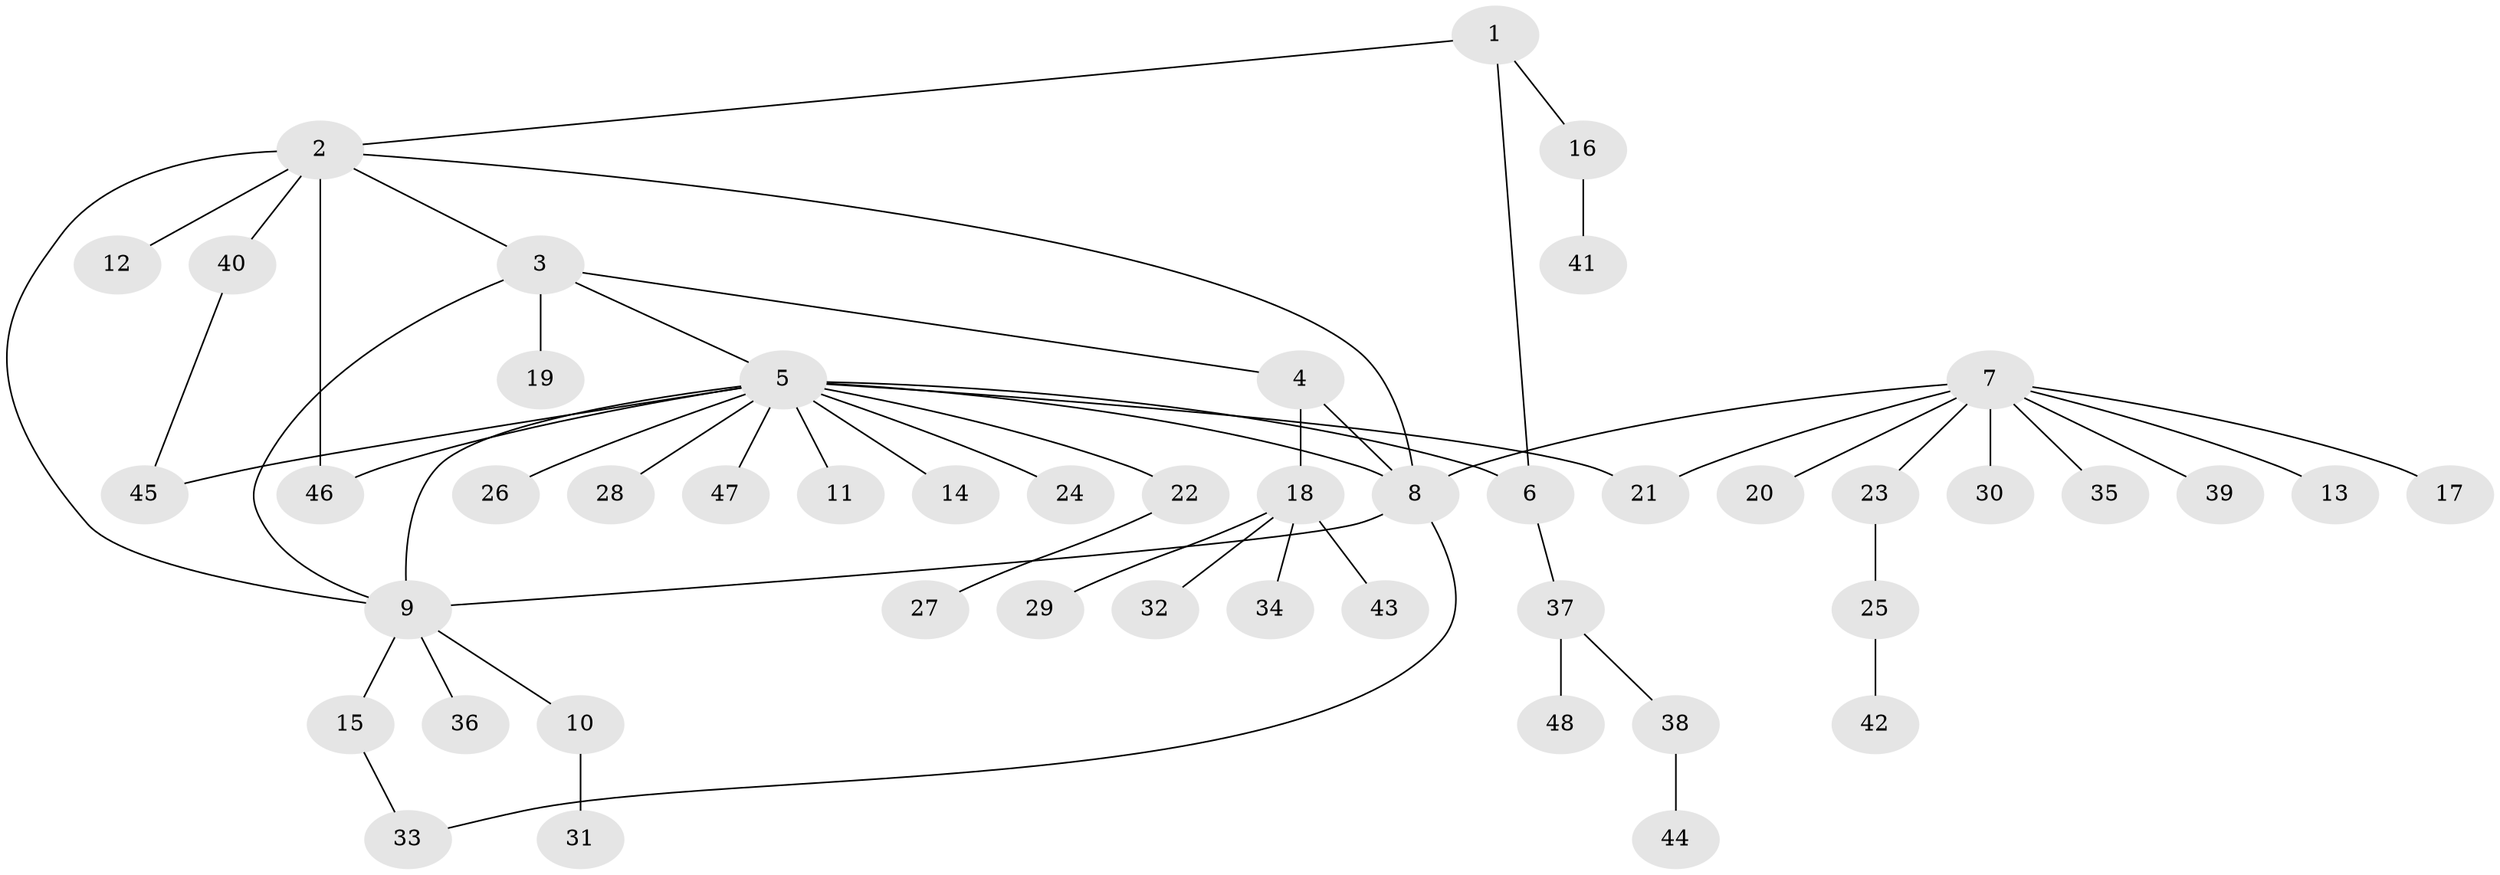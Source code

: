 // Generated by graph-tools (version 1.1) at 2025/55/03/09/25 04:55:03]
// undirected, 48 vertices, 57 edges
graph export_dot {
graph [start="1"]
  node [color=gray90,style=filled];
  1;
  2;
  3;
  4;
  5;
  6;
  7;
  8;
  9;
  10;
  11;
  12;
  13;
  14;
  15;
  16;
  17;
  18;
  19;
  20;
  21;
  22;
  23;
  24;
  25;
  26;
  27;
  28;
  29;
  30;
  31;
  32;
  33;
  34;
  35;
  36;
  37;
  38;
  39;
  40;
  41;
  42;
  43;
  44;
  45;
  46;
  47;
  48;
  1 -- 2;
  1 -- 6;
  1 -- 16;
  2 -- 3;
  2 -- 8;
  2 -- 9;
  2 -- 12;
  2 -- 40;
  2 -- 46;
  3 -- 4;
  3 -- 5;
  3 -- 9;
  3 -- 19;
  4 -- 8;
  4 -- 18;
  5 -- 6;
  5 -- 8;
  5 -- 9;
  5 -- 11;
  5 -- 14;
  5 -- 21;
  5 -- 22;
  5 -- 24;
  5 -- 26;
  5 -- 28;
  5 -- 45;
  5 -- 46;
  5 -- 47;
  6 -- 37;
  7 -- 8;
  7 -- 13;
  7 -- 17;
  7 -- 20;
  7 -- 21;
  7 -- 23;
  7 -- 30;
  7 -- 35;
  7 -- 39;
  8 -- 9;
  8 -- 33;
  9 -- 10;
  9 -- 15;
  9 -- 36;
  10 -- 31;
  15 -- 33;
  16 -- 41;
  18 -- 29;
  18 -- 32;
  18 -- 34;
  18 -- 43;
  22 -- 27;
  23 -- 25;
  25 -- 42;
  37 -- 38;
  37 -- 48;
  38 -- 44;
  40 -- 45;
}
